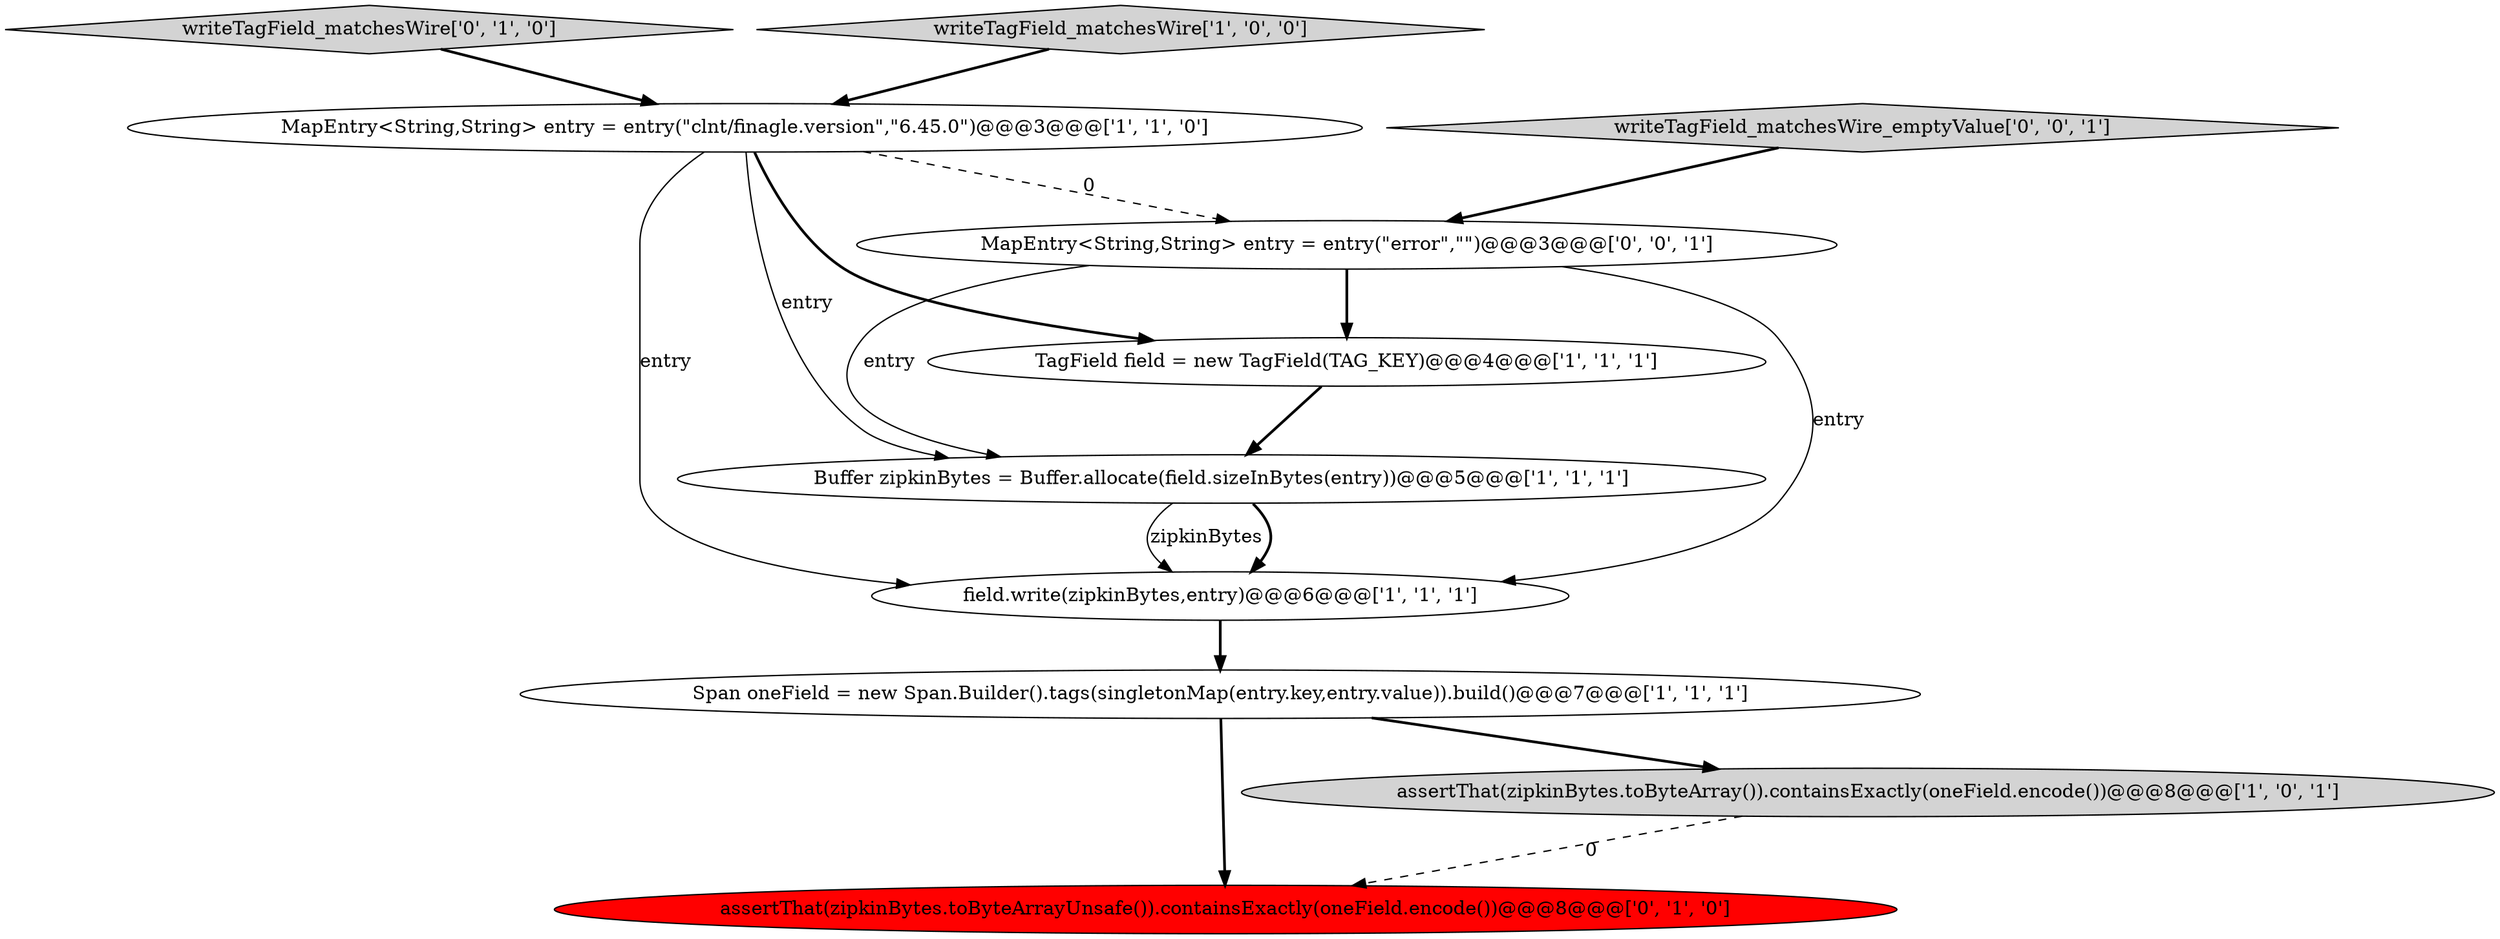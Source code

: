 digraph {
1 [style = filled, label = "Span oneField = new Span.Builder().tags(singletonMap(entry.key,entry.value)).build()@@@7@@@['1', '1', '1']", fillcolor = white, shape = ellipse image = "AAA0AAABBB1BBB"];
7 [style = filled, label = "assertThat(zipkinBytes.toByteArrayUnsafe()).containsExactly(oneField.encode())@@@8@@@['0', '1', '0']", fillcolor = red, shape = ellipse image = "AAA1AAABBB2BBB"];
3 [style = filled, label = "Buffer zipkinBytes = Buffer.allocate(field.sizeInBytes(entry))@@@5@@@['1', '1', '1']", fillcolor = white, shape = ellipse image = "AAA0AAABBB1BBB"];
4 [style = filled, label = "assertThat(zipkinBytes.toByteArray()).containsExactly(oneField.encode())@@@8@@@['1', '0', '1']", fillcolor = lightgray, shape = ellipse image = "AAA0AAABBB1BBB"];
9 [style = filled, label = "writeTagField_matchesWire_emptyValue['0', '0', '1']", fillcolor = lightgray, shape = diamond image = "AAA0AAABBB3BBB"];
8 [style = filled, label = "writeTagField_matchesWire['0', '1', '0']", fillcolor = lightgray, shape = diamond image = "AAA0AAABBB2BBB"];
5 [style = filled, label = "TagField field = new TagField(TAG_KEY)@@@4@@@['1', '1', '1']", fillcolor = white, shape = ellipse image = "AAA0AAABBB1BBB"];
2 [style = filled, label = "MapEntry<String,String> entry = entry(\"clnt/finagle.version\",\"6.45.0\")@@@3@@@['1', '1', '0']", fillcolor = white, shape = ellipse image = "AAA0AAABBB1BBB"];
6 [style = filled, label = "field.write(zipkinBytes,entry)@@@6@@@['1', '1', '1']", fillcolor = white, shape = ellipse image = "AAA0AAABBB1BBB"];
10 [style = filled, label = "MapEntry<String,String> entry = entry(\"error\",\"\")@@@3@@@['0', '0', '1']", fillcolor = white, shape = ellipse image = "AAA0AAABBB3BBB"];
0 [style = filled, label = "writeTagField_matchesWire['1', '0', '0']", fillcolor = lightgray, shape = diamond image = "AAA0AAABBB1BBB"];
5->3 [style = bold, label=""];
2->3 [style = solid, label="entry"];
6->1 [style = bold, label=""];
2->6 [style = solid, label="entry"];
3->6 [style = bold, label=""];
1->4 [style = bold, label=""];
0->2 [style = bold, label=""];
3->6 [style = solid, label="zipkinBytes"];
10->5 [style = bold, label=""];
9->10 [style = bold, label=""];
8->2 [style = bold, label=""];
4->7 [style = dashed, label="0"];
1->7 [style = bold, label=""];
10->3 [style = solid, label="entry"];
2->10 [style = dashed, label="0"];
2->5 [style = bold, label=""];
10->6 [style = solid, label="entry"];
}
